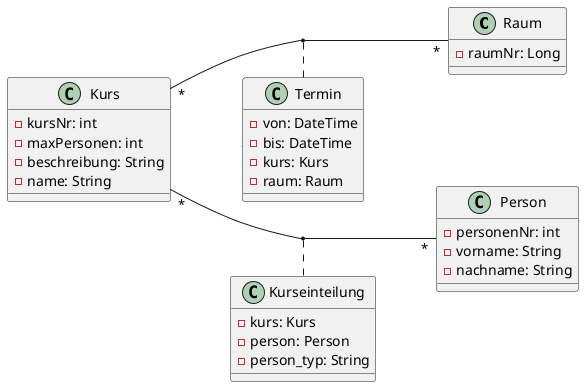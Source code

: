 @startuml
left to right direction


class Raum{
    -raumNr: Long
}


class Kurs{
    -kursNr: int
    -maxPersonen: int
    -beschreibung: String
    -name: String
}

class Kurseinteilung{
    -kurs: Kurs
    -person: Person
    -person_typ: String
}

class Person{
    -personenNr: int
    -vorname: String
    -nachname: String
}

class Termin{
    -von: DateTime
    -bis: DateTime
    -kurs: Kurs
    -raum: Raum
}


Kurs "*" -- "*" Person
Kurs "*" -- "*" Raum

(Raum, Kurs) .. Termin
(Kurs, Person) .. Kurseinteilung
@enduml